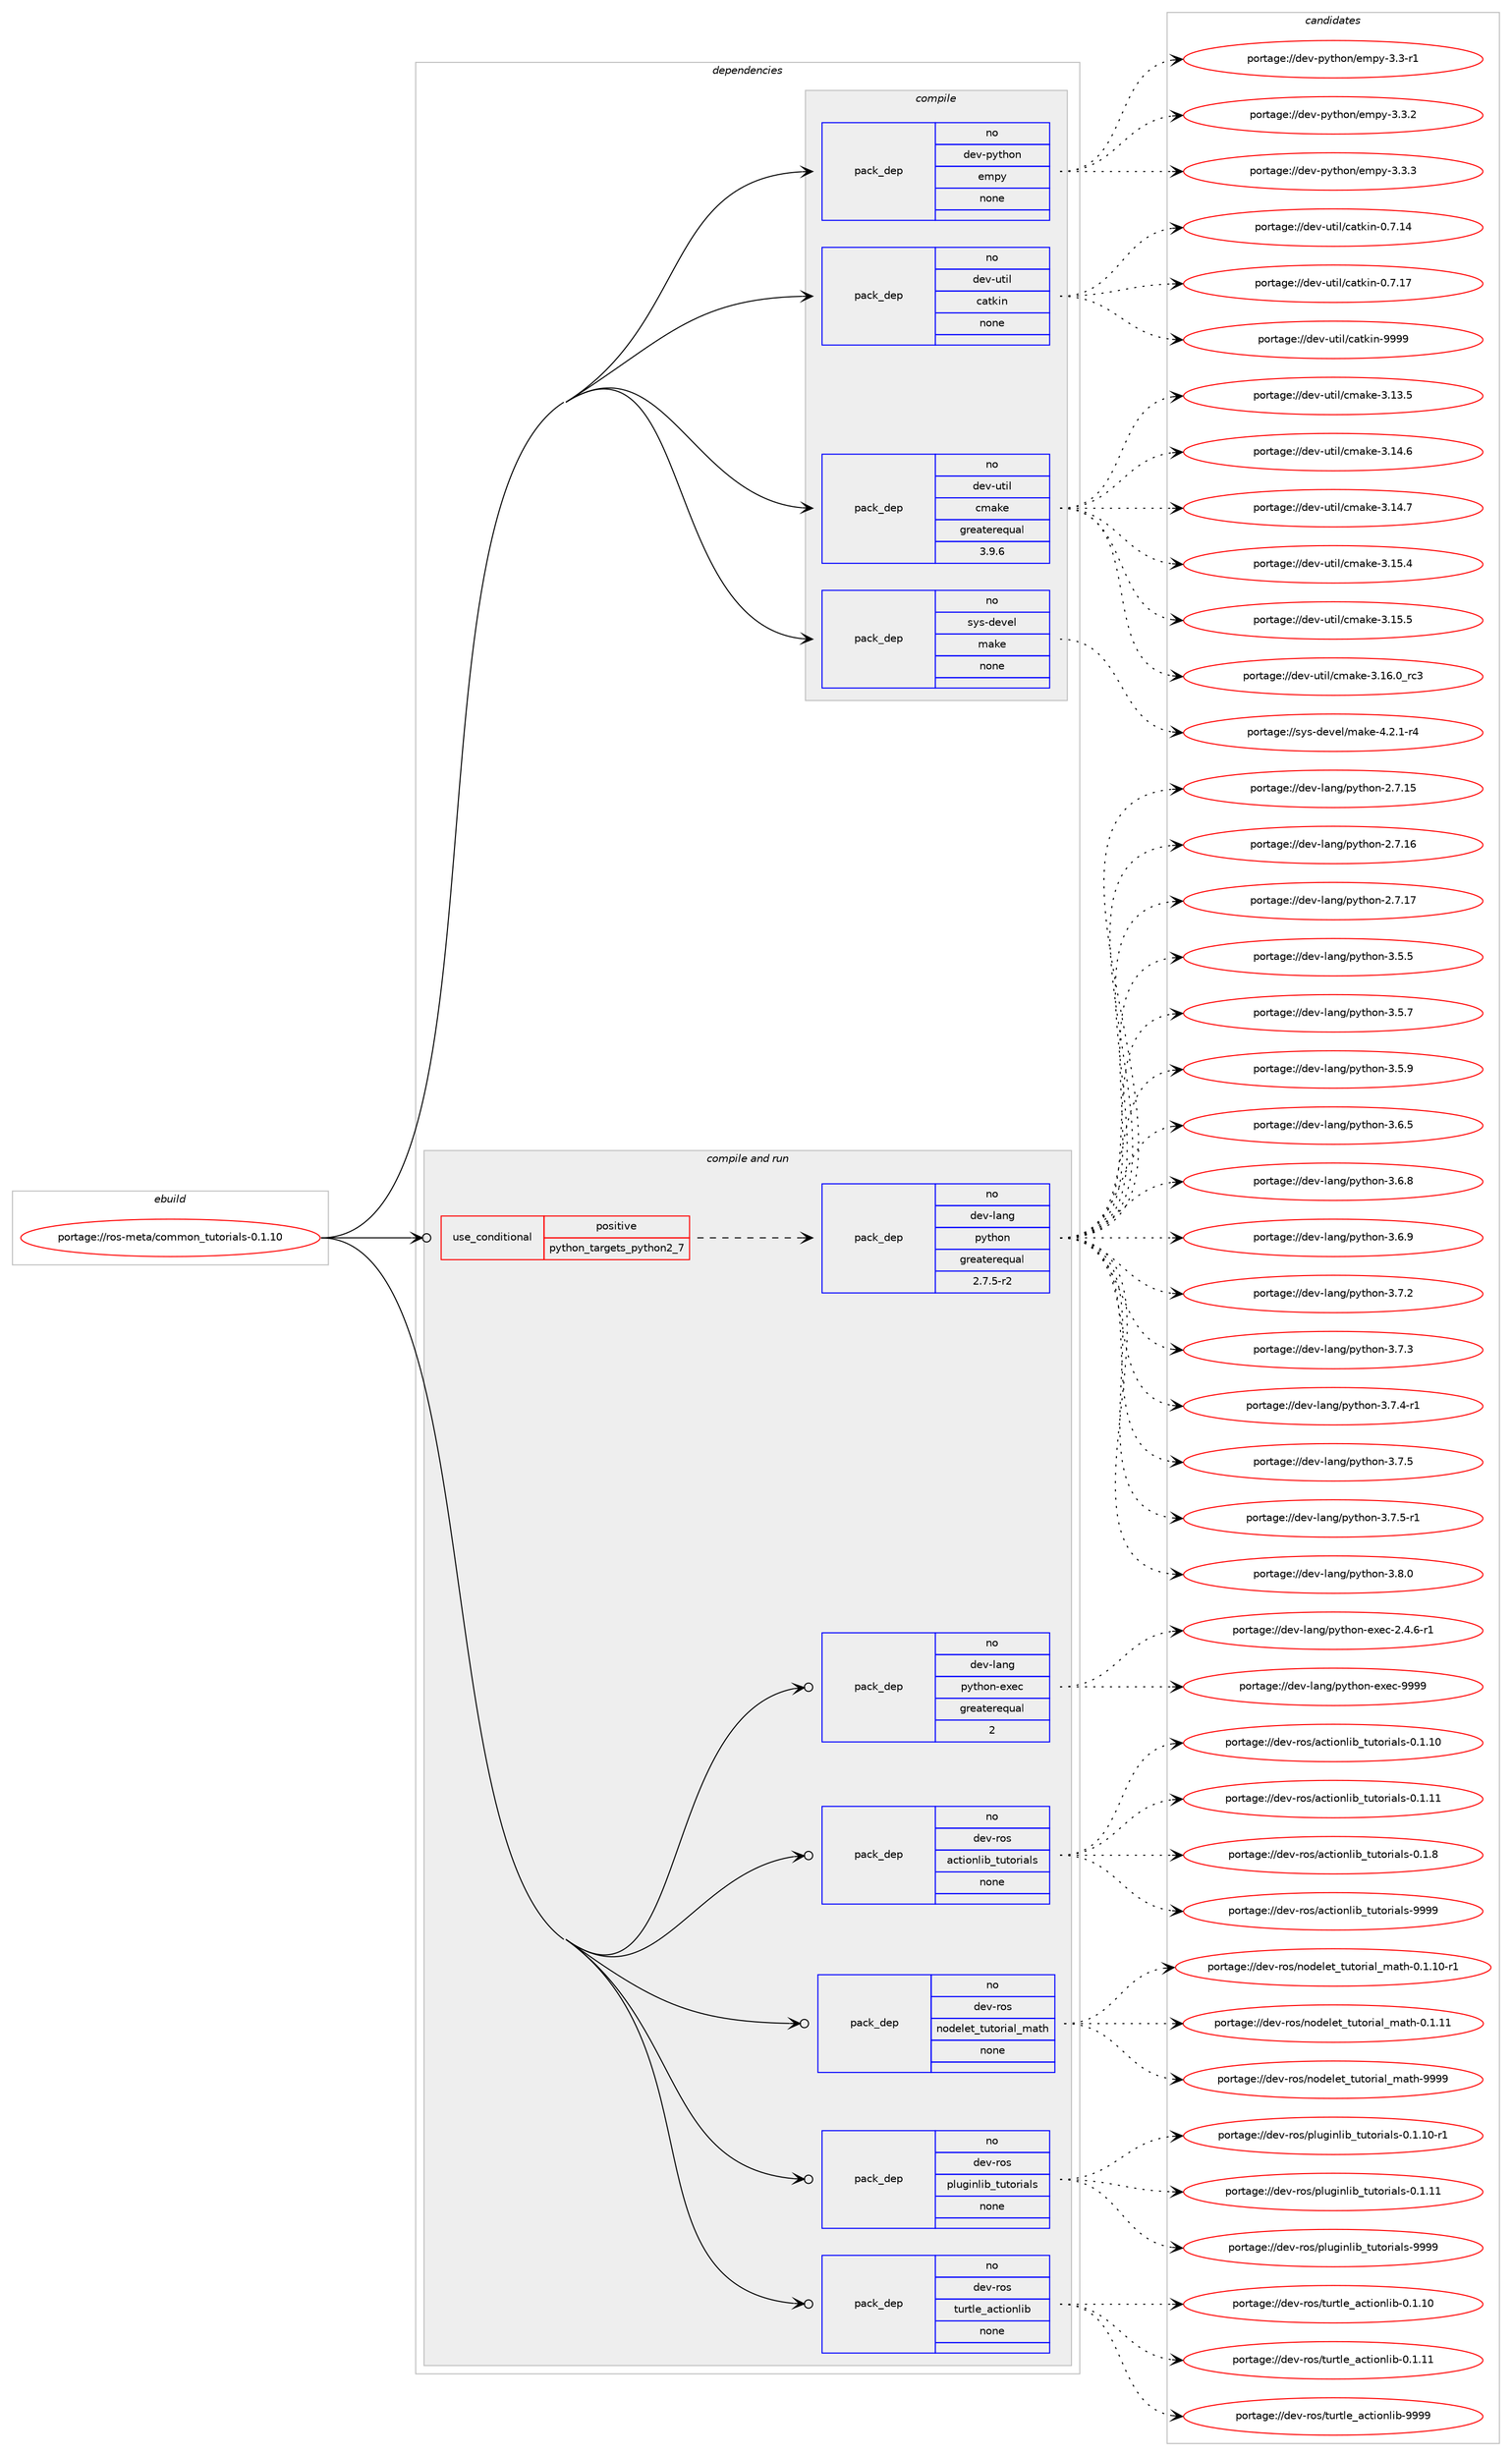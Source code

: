 digraph prolog {

# *************
# Graph options
# *************

newrank=true;
concentrate=true;
compound=true;
graph [rankdir=LR,fontname=Helvetica,fontsize=10,ranksep=1.5];#, ranksep=2.5, nodesep=0.2];
edge  [arrowhead=vee];
node  [fontname=Helvetica,fontsize=10];

# **********
# The ebuild
# **********

subgraph cluster_leftcol {
color=gray;
rank=same;
label=<<i>ebuild</i>>;
id [label="portage://ros-meta/common_tutorials-0.1.10", color=red, width=4, href="../ros-meta/common_tutorials-0.1.10.svg"];
}

# ****************
# The dependencies
# ****************

subgraph cluster_midcol {
color=gray;
label=<<i>dependencies</i>>;
subgraph cluster_compile {
fillcolor="#eeeeee";
style=filled;
label=<<i>compile</i>>;
subgraph pack278016 {
dependency379227 [label=<<TABLE BORDER="0" CELLBORDER="1" CELLSPACING="0" CELLPADDING="4" WIDTH="220"><TR><TD ROWSPAN="6" CELLPADDING="30">pack_dep</TD></TR><TR><TD WIDTH="110">no</TD></TR><TR><TD>dev-python</TD></TR><TR><TD>empy</TD></TR><TR><TD>none</TD></TR><TR><TD></TD></TR></TABLE>>, shape=none, color=blue];
}
id:e -> dependency379227:w [weight=20,style="solid",arrowhead="vee"];
subgraph pack278017 {
dependency379228 [label=<<TABLE BORDER="0" CELLBORDER="1" CELLSPACING="0" CELLPADDING="4" WIDTH="220"><TR><TD ROWSPAN="6" CELLPADDING="30">pack_dep</TD></TR><TR><TD WIDTH="110">no</TD></TR><TR><TD>dev-util</TD></TR><TR><TD>catkin</TD></TR><TR><TD>none</TD></TR><TR><TD></TD></TR></TABLE>>, shape=none, color=blue];
}
id:e -> dependency379228:w [weight=20,style="solid",arrowhead="vee"];
subgraph pack278018 {
dependency379229 [label=<<TABLE BORDER="0" CELLBORDER="1" CELLSPACING="0" CELLPADDING="4" WIDTH="220"><TR><TD ROWSPAN="6" CELLPADDING="30">pack_dep</TD></TR><TR><TD WIDTH="110">no</TD></TR><TR><TD>dev-util</TD></TR><TR><TD>cmake</TD></TR><TR><TD>greaterequal</TD></TR><TR><TD>3.9.6</TD></TR></TABLE>>, shape=none, color=blue];
}
id:e -> dependency379229:w [weight=20,style="solid",arrowhead="vee"];
subgraph pack278019 {
dependency379230 [label=<<TABLE BORDER="0" CELLBORDER="1" CELLSPACING="0" CELLPADDING="4" WIDTH="220"><TR><TD ROWSPAN="6" CELLPADDING="30">pack_dep</TD></TR><TR><TD WIDTH="110">no</TD></TR><TR><TD>sys-devel</TD></TR><TR><TD>make</TD></TR><TR><TD>none</TD></TR><TR><TD></TD></TR></TABLE>>, shape=none, color=blue];
}
id:e -> dependency379230:w [weight=20,style="solid",arrowhead="vee"];
}
subgraph cluster_compileandrun {
fillcolor="#eeeeee";
style=filled;
label=<<i>compile and run</i>>;
subgraph cond94793 {
dependency379231 [label=<<TABLE BORDER="0" CELLBORDER="1" CELLSPACING="0" CELLPADDING="4"><TR><TD ROWSPAN="3" CELLPADDING="10">use_conditional</TD></TR><TR><TD>positive</TD></TR><TR><TD>python_targets_python2_7</TD></TR></TABLE>>, shape=none, color=red];
subgraph pack278020 {
dependency379232 [label=<<TABLE BORDER="0" CELLBORDER="1" CELLSPACING="0" CELLPADDING="4" WIDTH="220"><TR><TD ROWSPAN="6" CELLPADDING="30">pack_dep</TD></TR><TR><TD WIDTH="110">no</TD></TR><TR><TD>dev-lang</TD></TR><TR><TD>python</TD></TR><TR><TD>greaterequal</TD></TR><TR><TD>2.7.5-r2</TD></TR></TABLE>>, shape=none, color=blue];
}
dependency379231:e -> dependency379232:w [weight=20,style="dashed",arrowhead="vee"];
}
id:e -> dependency379231:w [weight=20,style="solid",arrowhead="odotvee"];
subgraph pack278021 {
dependency379233 [label=<<TABLE BORDER="0" CELLBORDER="1" CELLSPACING="0" CELLPADDING="4" WIDTH="220"><TR><TD ROWSPAN="6" CELLPADDING="30">pack_dep</TD></TR><TR><TD WIDTH="110">no</TD></TR><TR><TD>dev-lang</TD></TR><TR><TD>python-exec</TD></TR><TR><TD>greaterequal</TD></TR><TR><TD>2</TD></TR></TABLE>>, shape=none, color=blue];
}
id:e -> dependency379233:w [weight=20,style="solid",arrowhead="odotvee"];
subgraph pack278022 {
dependency379234 [label=<<TABLE BORDER="0" CELLBORDER="1" CELLSPACING="0" CELLPADDING="4" WIDTH="220"><TR><TD ROWSPAN="6" CELLPADDING="30">pack_dep</TD></TR><TR><TD WIDTH="110">no</TD></TR><TR><TD>dev-ros</TD></TR><TR><TD>actionlib_tutorials</TD></TR><TR><TD>none</TD></TR><TR><TD></TD></TR></TABLE>>, shape=none, color=blue];
}
id:e -> dependency379234:w [weight=20,style="solid",arrowhead="odotvee"];
subgraph pack278023 {
dependency379235 [label=<<TABLE BORDER="0" CELLBORDER="1" CELLSPACING="0" CELLPADDING="4" WIDTH="220"><TR><TD ROWSPAN="6" CELLPADDING="30">pack_dep</TD></TR><TR><TD WIDTH="110">no</TD></TR><TR><TD>dev-ros</TD></TR><TR><TD>nodelet_tutorial_math</TD></TR><TR><TD>none</TD></TR><TR><TD></TD></TR></TABLE>>, shape=none, color=blue];
}
id:e -> dependency379235:w [weight=20,style="solid",arrowhead="odotvee"];
subgraph pack278024 {
dependency379236 [label=<<TABLE BORDER="0" CELLBORDER="1" CELLSPACING="0" CELLPADDING="4" WIDTH="220"><TR><TD ROWSPAN="6" CELLPADDING="30">pack_dep</TD></TR><TR><TD WIDTH="110">no</TD></TR><TR><TD>dev-ros</TD></TR><TR><TD>pluginlib_tutorials</TD></TR><TR><TD>none</TD></TR><TR><TD></TD></TR></TABLE>>, shape=none, color=blue];
}
id:e -> dependency379236:w [weight=20,style="solid",arrowhead="odotvee"];
subgraph pack278025 {
dependency379237 [label=<<TABLE BORDER="0" CELLBORDER="1" CELLSPACING="0" CELLPADDING="4" WIDTH="220"><TR><TD ROWSPAN="6" CELLPADDING="30">pack_dep</TD></TR><TR><TD WIDTH="110">no</TD></TR><TR><TD>dev-ros</TD></TR><TR><TD>turtle_actionlib</TD></TR><TR><TD>none</TD></TR><TR><TD></TD></TR></TABLE>>, shape=none, color=blue];
}
id:e -> dependency379237:w [weight=20,style="solid",arrowhead="odotvee"];
}
subgraph cluster_run {
fillcolor="#eeeeee";
style=filled;
label=<<i>run</i>>;
}
}

# **************
# The candidates
# **************

subgraph cluster_choices {
rank=same;
color=gray;
label=<<i>candidates</i>>;

subgraph choice278016 {
color=black;
nodesep=1;
choiceportage1001011184511212111610411111047101109112121455146514511449 [label="portage://dev-python/empy-3.3-r1", color=red, width=4,href="../dev-python/empy-3.3-r1.svg"];
choiceportage1001011184511212111610411111047101109112121455146514650 [label="portage://dev-python/empy-3.3.2", color=red, width=4,href="../dev-python/empy-3.3.2.svg"];
choiceportage1001011184511212111610411111047101109112121455146514651 [label="portage://dev-python/empy-3.3.3", color=red, width=4,href="../dev-python/empy-3.3.3.svg"];
dependency379227:e -> choiceportage1001011184511212111610411111047101109112121455146514511449:w [style=dotted,weight="100"];
dependency379227:e -> choiceportage1001011184511212111610411111047101109112121455146514650:w [style=dotted,weight="100"];
dependency379227:e -> choiceportage1001011184511212111610411111047101109112121455146514651:w [style=dotted,weight="100"];
}
subgraph choice278017 {
color=black;
nodesep=1;
choiceportage1001011184511711610510847999711610710511045484655464952 [label="portage://dev-util/catkin-0.7.14", color=red, width=4,href="../dev-util/catkin-0.7.14.svg"];
choiceportage1001011184511711610510847999711610710511045484655464955 [label="portage://dev-util/catkin-0.7.17", color=red, width=4,href="../dev-util/catkin-0.7.17.svg"];
choiceportage100101118451171161051084799971161071051104557575757 [label="portage://dev-util/catkin-9999", color=red, width=4,href="../dev-util/catkin-9999.svg"];
dependency379228:e -> choiceportage1001011184511711610510847999711610710511045484655464952:w [style=dotted,weight="100"];
dependency379228:e -> choiceportage1001011184511711610510847999711610710511045484655464955:w [style=dotted,weight="100"];
dependency379228:e -> choiceportage100101118451171161051084799971161071051104557575757:w [style=dotted,weight="100"];
}
subgraph choice278018 {
color=black;
nodesep=1;
choiceportage1001011184511711610510847991099710710145514649514653 [label="portage://dev-util/cmake-3.13.5", color=red, width=4,href="../dev-util/cmake-3.13.5.svg"];
choiceportage1001011184511711610510847991099710710145514649524654 [label="portage://dev-util/cmake-3.14.6", color=red, width=4,href="../dev-util/cmake-3.14.6.svg"];
choiceportage1001011184511711610510847991099710710145514649524655 [label="portage://dev-util/cmake-3.14.7", color=red, width=4,href="../dev-util/cmake-3.14.7.svg"];
choiceportage1001011184511711610510847991099710710145514649534652 [label="portage://dev-util/cmake-3.15.4", color=red, width=4,href="../dev-util/cmake-3.15.4.svg"];
choiceportage1001011184511711610510847991099710710145514649534653 [label="portage://dev-util/cmake-3.15.5", color=red, width=4,href="../dev-util/cmake-3.15.5.svg"];
choiceportage1001011184511711610510847991099710710145514649544648951149951 [label="portage://dev-util/cmake-3.16.0_rc3", color=red, width=4,href="../dev-util/cmake-3.16.0_rc3.svg"];
dependency379229:e -> choiceportage1001011184511711610510847991099710710145514649514653:w [style=dotted,weight="100"];
dependency379229:e -> choiceportage1001011184511711610510847991099710710145514649524654:w [style=dotted,weight="100"];
dependency379229:e -> choiceportage1001011184511711610510847991099710710145514649524655:w [style=dotted,weight="100"];
dependency379229:e -> choiceportage1001011184511711610510847991099710710145514649534652:w [style=dotted,weight="100"];
dependency379229:e -> choiceportage1001011184511711610510847991099710710145514649534653:w [style=dotted,weight="100"];
dependency379229:e -> choiceportage1001011184511711610510847991099710710145514649544648951149951:w [style=dotted,weight="100"];
}
subgraph choice278019 {
color=black;
nodesep=1;
choiceportage1151211154510010111810110847109971071014552465046494511452 [label="portage://sys-devel/make-4.2.1-r4", color=red, width=4,href="../sys-devel/make-4.2.1-r4.svg"];
dependency379230:e -> choiceportage1151211154510010111810110847109971071014552465046494511452:w [style=dotted,weight="100"];
}
subgraph choice278020 {
color=black;
nodesep=1;
choiceportage10010111845108971101034711212111610411111045504655464953 [label="portage://dev-lang/python-2.7.15", color=red, width=4,href="../dev-lang/python-2.7.15.svg"];
choiceportage10010111845108971101034711212111610411111045504655464954 [label="portage://dev-lang/python-2.7.16", color=red, width=4,href="../dev-lang/python-2.7.16.svg"];
choiceportage10010111845108971101034711212111610411111045504655464955 [label="portage://dev-lang/python-2.7.17", color=red, width=4,href="../dev-lang/python-2.7.17.svg"];
choiceportage100101118451089711010347112121116104111110455146534653 [label="portage://dev-lang/python-3.5.5", color=red, width=4,href="../dev-lang/python-3.5.5.svg"];
choiceportage100101118451089711010347112121116104111110455146534655 [label="portage://dev-lang/python-3.5.7", color=red, width=4,href="../dev-lang/python-3.5.7.svg"];
choiceportage100101118451089711010347112121116104111110455146534657 [label="portage://dev-lang/python-3.5.9", color=red, width=4,href="../dev-lang/python-3.5.9.svg"];
choiceportage100101118451089711010347112121116104111110455146544653 [label="portage://dev-lang/python-3.6.5", color=red, width=4,href="../dev-lang/python-3.6.5.svg"];
choiceportage100101118451089711010347112121116104111110455146544656 [label="portage://dev-lang/python-3.6.8", color=red, width=4,href="../dev-lang/python-3.6.8.svg"];
choiceportage100101118451089711010347112121116104111110455146544657 [label="portage://dev-lang/python-3.6.9", color=red, width=4,href="../dev-lang/python-3.6.9.svg"];
choiceportage100101118451089711010347112121116104111110455146554650 [label="portage://dev-lang/python-3.7.2", color=red, width=4,href="../dev-lang/python-3.7.2.svg"];
choiceportage100101118451089711010347112121116104111110455146554651 [label="portage://dev-lang/python-3.7.3", color=red, width=4,href="../dev-lang/python-3.7.3.svg"];
choiceportage1001011184510897110103471121211161041111104551465546524511449 [label="portage://dev-lang/python-3.7.4-r1", color=red, width=4,href="../dev-lang/python-3.7.4-r1.svg"];
choiceportage100101118451089711010347112121116104111110455146554653 [label="portage://dev-lang/python-3.7.5", color=red, width=4,href="../dev-lang/python-3.7.5.svg"];
choiceportage1001011184510897110103471121211161041111104551465546534511449 [label="portage://dev-lang/python-3.7.5-r1", color=red, width=4,href="../dev-lang/python-3.7.5-r1.svg"];
choiceportage100101118451089711010347112121116104111110455146564648 [label="portage://dev-lang/python-3.8.0", color=red, width=4,href="../dev-lang/python-3.8.0.svg"];
dependency379232:e -> choiceportage10010111845108971101034711212111610411111045504655464953:w [style=dotted,weight="100"];
dependency379232:e -> choiceportage10010111845108971101034711212111610411111045504655464954:w [style=dotted,weight="100"];
dependency379232:e -> choiceportage10010111845108971101034711212111610411111045504655464955:w [style=dotted,weight="100"];
dependency379232:e -> choiceportage100101118451089711010347112121116104111110455146534653:w [style=dotted,weight="100"];
dependency379232:e -> choiceportage100101118451089711010347112121116104111110455146534655:w [style=dotted,weight="100"];
dependency379232:e -> choiceportage100101118451089711010347112121116104111110455146534657:w [style=dotted,weight="100"];
dependency379232:e -> choiceportage100101118451089711010347112121116104111110455146544653:w [style=dotted,weight="100"];
dependency379232:e -> choiceportage100101118451089711010347112121116104111110455146544656:w [style=dotted,weight="100"];
dependency379232:e -> choiceportage100101118451089711010347112121116104111110455146544657:w [style=dotted,weight="100"];
dependency379232:e -> choiceportage100101118451089711010347112121116104111110455146554650:w [style=dotted,weight="100"];
dependency379232:e -> choiceportage100101118451089711010347112121116104111110455146554651:w [style=dotted,weight="100"];
dependency379232:e -> choiceportage1001011184510897110103471121211161041111104551465546524511449:w [style=dotted,weight="100"];
dependency379232:e -> choiceportage100101118451089711010347112121116104111110455146554653:w [style=dotted,weight="100"];
dependency379232:e -> choiceportage1001011184510897110103471121211161041111104551465546534511449:w [style=dotted,weight="100"];
dependency379232:e -> choiceportage100101118451089711010347112121116104111110455146564648:w [style=dotted,weight="100"];
}
subgraph choice278021 {
color=black;
nodesep=1;
choiceportage10010111845108971101034711212111610411111045101120101994550465246544511449 [label="portage://dev-lang/python-exec-2.4.6-r1", color=red, width=4,href="../dev-lang/python-exec-2.4.6-r1.svg"];
choiceportage10010111845108971101034711212111610411111045101120101994557575757 [label="portage://dev-lang/python-exec-9999", color=red, width=4,href="../dev-lang/python-exec-9999.svg"];
dependency379233:e -> choiceportage10010111845108971101034711212111610411111045101120101994550465246544511449:w [style=dotted,weight="100"];
dependency379233:e -> choiceportage10010111845108971101034711212111610411111045101120101994557575757:w [style=dotted,weight="100"];
}
subgraph choice278022 {
color=black;
nodesep=1;
choiceportage1001011184511411111547979911610511111010810598951161171161111141059710811545484649464948 [label="portage://dev-ros/actionlib_tutorials-0.1.10", color=red, width=4,href="../dev-ros/actionlib_tutorials-0.1.10.svg"];
choiceportage1001011184511411111547979911610511111010810598951161171161111141059710811545484649464949 [label="portage://dev-ros/actionlib_tutorials-0.1.11", color=red, width=4,href="../dev-ros/actionlib_tutorials-0.1.11.svg"];
choiceportage10010111845114111115479799116105111110108105989511611711611111410597108115454846494656 [label="portage://dev-ros/actionlib_tutorials-0.1.8", color=red, width=4,href="../dev-ros/actionlib_tutorials-0.1.8.svg"];
choiceportage100101118451141111154797991161051111101081059895116117116111114105971081154557575757 [label="portage://dev-ros/actionlib_tutorials-9999", color=red, width=4,href="../dev-ros/actionlib_tutorials-9999.svg"];
dependency379234:e -> choiceportage1001011184511411111547979911610511111010810598951161171161111141059710811545484649464948:w [style=dotted,weight="100"];
dependency379234:e -> choiceportage1001011184511411111547979911610511111010810598951161171161111141059710811545484649464949:w [style=dotted,weight="100"];
dependency379234:e -> choiceportage10010111845114111115479799116105111110108105989511611711611111410597108115454846494656:w [style=dotted,weight="100"];
dependency379234:e -> choiceportage100101118451141111154797991161051111101081059895116117116111114105971081154557575757:w [style=dotted,weight="100"];
}
subgraph choice278023 {
color=black;
nodesep=1;
choiceportage100101118451141111154711011110010110810111695116117116111114105971089510997116104454846494649484511449 [label="portage://dev-ros/nodelet_tutorial_math-0.1.10-r1", color=red, width=4,href="../dev-ros/nodelet_tutorial_math-0.1.10-r1.svg"];
choiceportage10010111845114111115471101111001011081011169511611711611111410597108951099711610445484649464949 [label="portage://dev-ros/nodelet_tutorial_math-0.1.11", color=red, width=4,href="../dev-ros/nodelet_tutorial_math-0.1.11.svg"];
choiceportage1001011184511411111547110111100101108101116951161171161111141059710895109971161044557575757 [label="portage://dev-ros/nodelet_tutorial_math-9999", color=red, width=4,href="../dev-ros/nodelet_tutorial_math-9999.svg"];
dependency379235:e -> choiceportage100101118451141111154711011110010110810111695116117116111114105971089510997116104454846494649484511449:w [style=dotted,weight="100"];
dependency379235:e -> choiceportage10010111845114111115471101111001011081011169511611711611111410597108951099711610445484649464949:w [style=dotted,weight="100"];
dependency379235:e -> choiceportage1001011184511411111547110111100101108101116951161171161111141059710895109971161044557575757:w [style=dotted,weight="100"];
}
subgraph choice278024 {
color=black;
nodesep=1;
choiceportage1001011184511411111547112108117103105110108105989511611711611111410597108115454846494649484511449 [label="portage://dev-ros/pluginlib_tutorials-0.1.10-r1", color=red, width=4,href="../dev-ros/pluginlib_tutorials-0.1.10-r1.svg"];
choiceportage100101118451141111154711210811710310511010810598951161171161111141059710811545484649464949 [label="portage://dev-ros/pluginlib_tutorials-0.1.11", color=red, width=4,href="../dev-ros/pluginlib_tutorials-0.1.11.svg"];
choiceportage10010111845114111115471121081171031051101081059895116117116111114105971081154557575757 [label="portage://dev-ros/pluginlib_tutorials-9999", color=red, width=4,href="../dev-ros/pluginlib_tutorials-9999.svg"];
dependency379236:e -> choiceportage1001011184511411111547112108117103105110108105989511611711611111410597108115454846494649484511449:w [style=dotted,weight="100"];
dependency379236:e -> choiceportage100101118451141111154711210811710310511010810598951161171161111141059710811545484649464949:w [style=dotted,weight="100"];
dependency379236:e -> choiceportage10010111845114111115471121081171031051101081059895116117116111114105971081154557575757:w [style=dotted,weight="100"];
}
subgraph choice278025 {
color=black;
nodesep=1;
choiceportage10010111845114111115471161171141161081019597991161051111101081059845484649464948 [label="portage://dev-ros/turtle_actionlib-0.1.10", color=red, width=4,href="../dev-ros/turtle_actionlib-0.1.10.svg"];
choiceportage10010111845114111115471161171141161081019597991161051111101081059845484649464949 [label="portage://dev-ros/turtle_actionlib-0.1.11", color=red, width=4,href="../dev-ros/turtle_actionlib-0.1.11.svg"];
choiceportage1001011184511411111547116117114116108101959799116105111110108105984557575757 [label="portage://dev-ros/turtle_actionlib-9999", color=red, width=4,href="../dev-ros/turtle_actionlib-9999.svg"];
dependency379237:e -> choiceportage10010111845114111115471161171141161081019597991161051111101081059845484649464948:w [style=dotted,weight="100"];
dependency379237:e -> choiceportage10010111845114111115471161171141161081019597991161051111101081059845484649464949:w [style=dotted,weight="100"];
dependency379237:e -> choiceportage1001011184511411111547116117114116108101959799116105111110108105984557575757:w [style=dotted,weight="100"];
}
}

}
